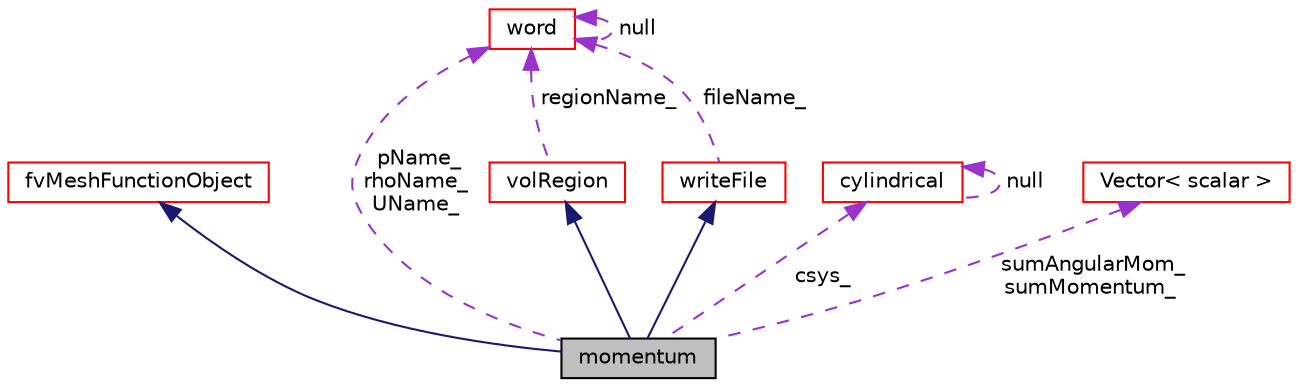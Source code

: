 digraph "momentum"
{
  bgcolor="transparent";
  edge [fontname="Helvetica",fontsize="10",labelfontname="Helvetica",labelfontsize="10"];
  node [fontname="Helvetica",fontsize="10",shape=record];
  Node1 [label="momentum",height=0.2,width=0.4,color="black", fillcolor="grey75", style="filled" fontcolor="black"];
  Node2 -> Node1 [dir="back",color="midnightblue",fontsize="10",style="solid",fontname="Helvetica"];
  Node2 [label="fvMeshFunctionObject",height=0.2,width=0.4,color="red",URL="$classFoam_1_1functionObjects_1_1fvMeshFunctionObject.html",tooltip="Specialization of Foam::functionObject for an Foam::fvMesh, providing a reference to the Foam::fvMesh..."];
  Node3 -> Node1 [dir="back",color="midnightblue",fontsize="10",style="solid",fontname="Helvetica"];
  Node3 [label="volRegion",height=0.2,width=0.4,color="red",URL="$classFoam_1_1functionObjects_1_1volRegion.html",tooltip="Volume (cell) region selection class. "];
  Node4 -> Node3 [dir="back",color="darkorchid3",fontsize="10",style="dashed",label=" regionName_" ,fontname="Helvetica"];
  Node4 [label="word",height=0.2,width=0.4,color="red",URL="$classFoam_1_1word.html",tooltip="A class for handling words, derived from Foam::string. "];
  Node4 -> Node4 [dir="back",color="darkorchid3",fontsize="10",style="dashed",label=" null" ,fontname="Helvetica"];
  Node5 -> Node1 [dir="back",color="midnightblue",fontsize="10",style="solid",fontname="Helvetica"];
  Node5 [label="writeFile",height=0.2,width=0.4,color="red",URL="$classFoam_1_1functionObjects_1_1writeFile.html",tooltip="functionObject base class for writing single files "];
  Node4 -> Node5 [dir="back",color="darkorchid3",fontsize="10",style="dashed",label=" fileName_" ,fontname="Helvetica"];
  Node6 -> Node1 [dir="back",color="darkorchid3",fontsize="10",style="dashed",label=" csys_" ,fontname="Helvetica"];
  Node6 [label="cylindrical",height=0.2,width=0.4,color="red",URL="$classFoam_1_1coordSystem_1_1cylindrical.html",tooltip="A cylindrical coordinate system (r-theta-z). The coordinate system angle theta is always in radians..."];
  Node6 -> Node6 [dir="back",color="darkorchid3",fontsize="10",style="dashed",label=" null" ,fontname="Helvetica"];
  Node4 -> Node1 [dir="back",color="darkorchid3",fontsize="10",style="dashed",label=" pName_\nrhoName_\nUName_" ,fontname="Helvetica"];
  Node7 -> Node1 [dir="back",color="darkorchid3",fontsize="10",style="dashed",label=" sumAngularMom_\nsumMomentum_" ,fontname="Helvetica"];
  Node7 [label="Vector\< scalar \>",height=0.2,width=0.4,color="red",URL="$classFoam_1_1Vector.html"];
}

